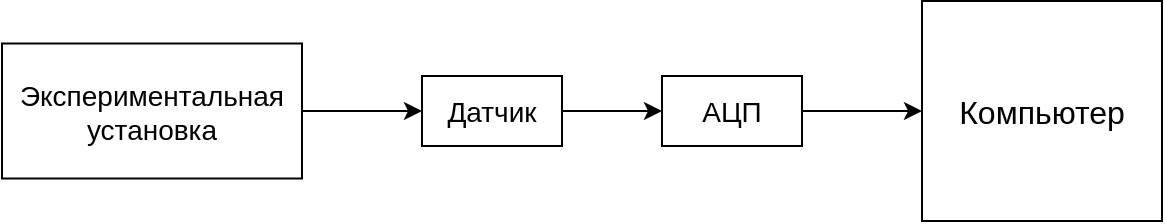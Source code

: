 <mxfile version="14.8.5" type="github"><diagram id="ek_mW02nn3nnFsdWsVHg" name="Page-1"><mxGraphModel dx="613" dy="832" grid="1" gridSize="10" guides="1" tooltips="1" connect="1" arrows="1" fold="1" page="1" pageScale="1" pageWidth="850" pageHeight="1100" math="0" shadow="0"><root><mxCell id="0"/><mxCell id="1" parent="0"/><mxCell id="mWxzU7wawVCAKo_JbVi2-1" value="&lt;font style=&quot;font-size: 16px&quot;&gt;Компьютер&lt;/font&gt;" style="rounded=0;whiteSpace=wrap;html=1;" parent="1" vertex="1"><mxGeometry x="480" y="172.5" width="120" height="110" as="geometry"/></mxCell><mxCell id="mWxzU7wawVCAKo_JbVi2-6" style="edgeStyle=orthogonalEdgeStyle;rounded=0;orthogonalLoop=1;jettySize=auto;html=1;exitX=1;exitY=0.5;exitDx=0;exitDy=0;entryX=0;entryY=0.5;entryDx=0;entryDy=0;" parent="1" source="mWxzU7wawVCAKo_JbVi2-2" target="mWxzU7wawVCAKo_JbVi2-3" edge="1"><mxGeometry relative="1" as="geometry"/></mxCell><mxCell id="mWxzU7wawVCAKo_JbVi2-2" value="&lt;font style=&quot;font-size: 14px&quot;&gt;Датчик&lt;/font&gt;" style="rounded=0;whiteSpace=wrap;html=1;" parent="1" vertex="1"><mxGeometry x="230" y="210" width="70" height="35" as="geometry"/></mxCell><mxCell id="mWxzU7wawVCAKo_JbVi2-7" style="edgeStyle=orthogonalEdgeStyle;rounded=0;orthogonalLoop=1;jettySize=auto;html=1;exitX=1;exitY=0.5;exitDx=0;exitDy=0;entryX=0;entryY=0.5;entryDx=0;entryDy=0;" parent="1" source="mWxzU7wawVCAKo_JbVi2-3" target="mWxzU7wawVCAKo_JbVi2-1" edge="1"><mxGeometry relative="1" as="geometry"/></mxCell><mxCell id="mWxzU7wawVCAKo_JbVi2-3" value="&lt;font style=&quot;font-size: 14px&quot;&gt;АЦП&lt;/font&gt;" style="rounded=0;whiteSpace=wrap;html=1;" parent="1" vertex="1"><mxGeometry x="350" y="210" width="70" height="35" as="geometry"/></mxCell><mxCell id="mWxzU7wawVCAKo_JbVi2-5" style="edgeStyle=orthogonalEdgeStyle;rounded=0;orthogonalLoop=1;jettySize=auto;html=1;exitX=1;exitY=0.5;exitDx=0;exitDy=0;entryX=0;entryY=0.5;entryDx=0;entryDy=0;" parent="1" source="mWxzU7wawVCAKo_JbVi2-4" target="mWxzU7wawVCAKo_JbVi2-2" edge="1"><mxGeometry relative="1" as="geometry"/></mxCell><mxCell id="mWxzU7wawVCAKo_JbVi2-4" value="&lt;font style=&quot;font-size: 14px&quot;&gt;Экспериментальная установка&lt;/font&gt;" style="rounded=0;whiteSpace=wrap;html=1;" parent="1" vertex="1"><mxGeometry x="20" y="193.75" width="150" height="67.5" as="geometry"/></mxCell></root></mxGraphModel></diagram></mxfile>